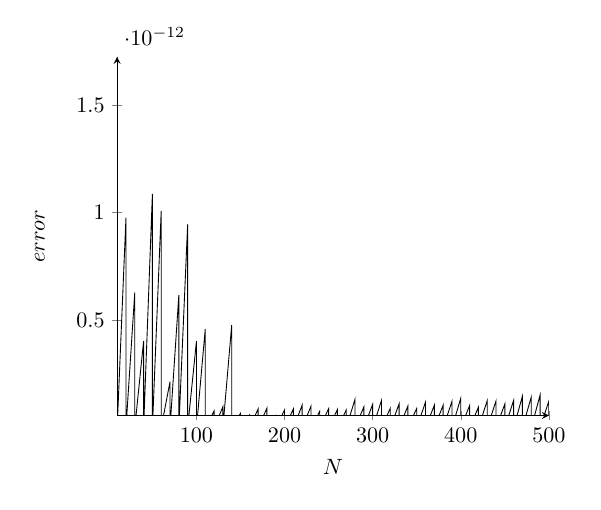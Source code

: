 \begin{tikzpicture}[scale=0.8]
\begin{axis}[axis lines=middle, xmin=10, xmax=500, ymin=5.702e-14, ymax=1.723e-12,
x label style={at={(axis description cs:0.5,-0.1)},anchor=north},
y label style={at={(axis description cs:-0.15,.5)},rotate=90,anchor=south},
xlabel={$N$},
ylabel={$error$}]
\addplot[forget plot]
table{%
10 1.723e-12
10.0 0.0
20 9.763e-13
20.0 0.0
30 6.291e-13
30.0 0.0
40 4.022e-13
40.0 0.0
50 1.087e-12
50.0 0.0
60 1.008e-12
60.0 0.0
70 2.148e-13
70.0 0.0
80 6.163e-13
80.0 0.0
90 9.449e-13
90.0 0.0
100 4.022e-13
100.0 0.0
110 4.592e-13
110.0 0.0
120 7.775e-14
120.0 0.0
130 9.772e-14
130.0 0.0
140 4.769e-13
140.0 0.0
150 6.719e-14
150.0 0.0
160 5.845e-14
160.0 0.0
170 8.754e-14
170.0 0.0
180 9.139e-14
180.0 0.0
190 5.702e-14
190.0 0.0
200 8.329e-14
200.0 0.0
210 8.789e-14
210.0 0.0
220 1.058e-13
220.0 0.0
230 1.008e-13
230.0 0.0
240 7.755e-14
240.0 0.0
250 8.89e-14
250.0 0.0
260 8.541e-14
260.0 0.0
270 8.273e-14
270.0 0.0
280 1.329e-13
280.0 0.0
290 9.708e-14
290.0 0.0
300 1.092e-13
300.0 0.0
310 1.269e-13
310.0 0.0
320 9.097e-14
320.0 0.0
330 1.108e-13
330.0 0.0
340 1.016e-13
340.0 0.0
350 9.01e-14
350.0 0.0
360 1.197e-13
360.0 0.0
370 1.051e-13
370.0 0.0
380 1.052e-13
380.0 0.0
390 1.226e-13
390.0 0.0
400 1.372e-13
400.0 0.0
410 1.029e-13
410.0 0.0
420 9.54e-14
420.0 0.0
430 1.256e-13
430.0 0.0
440 1.247e-13
440.0 0.0
450 1.103e-13
450.0 0.0
460 1.277e-13
460.0 0.0
470 1.472e-13
470.0 0.0
480 1.426e-13
480.0 0.0
490 1.516e-13
490.0 0.0
500 1.239e-13
500.0 0.0
};
\end{axis}
\end{tikzpicture}
